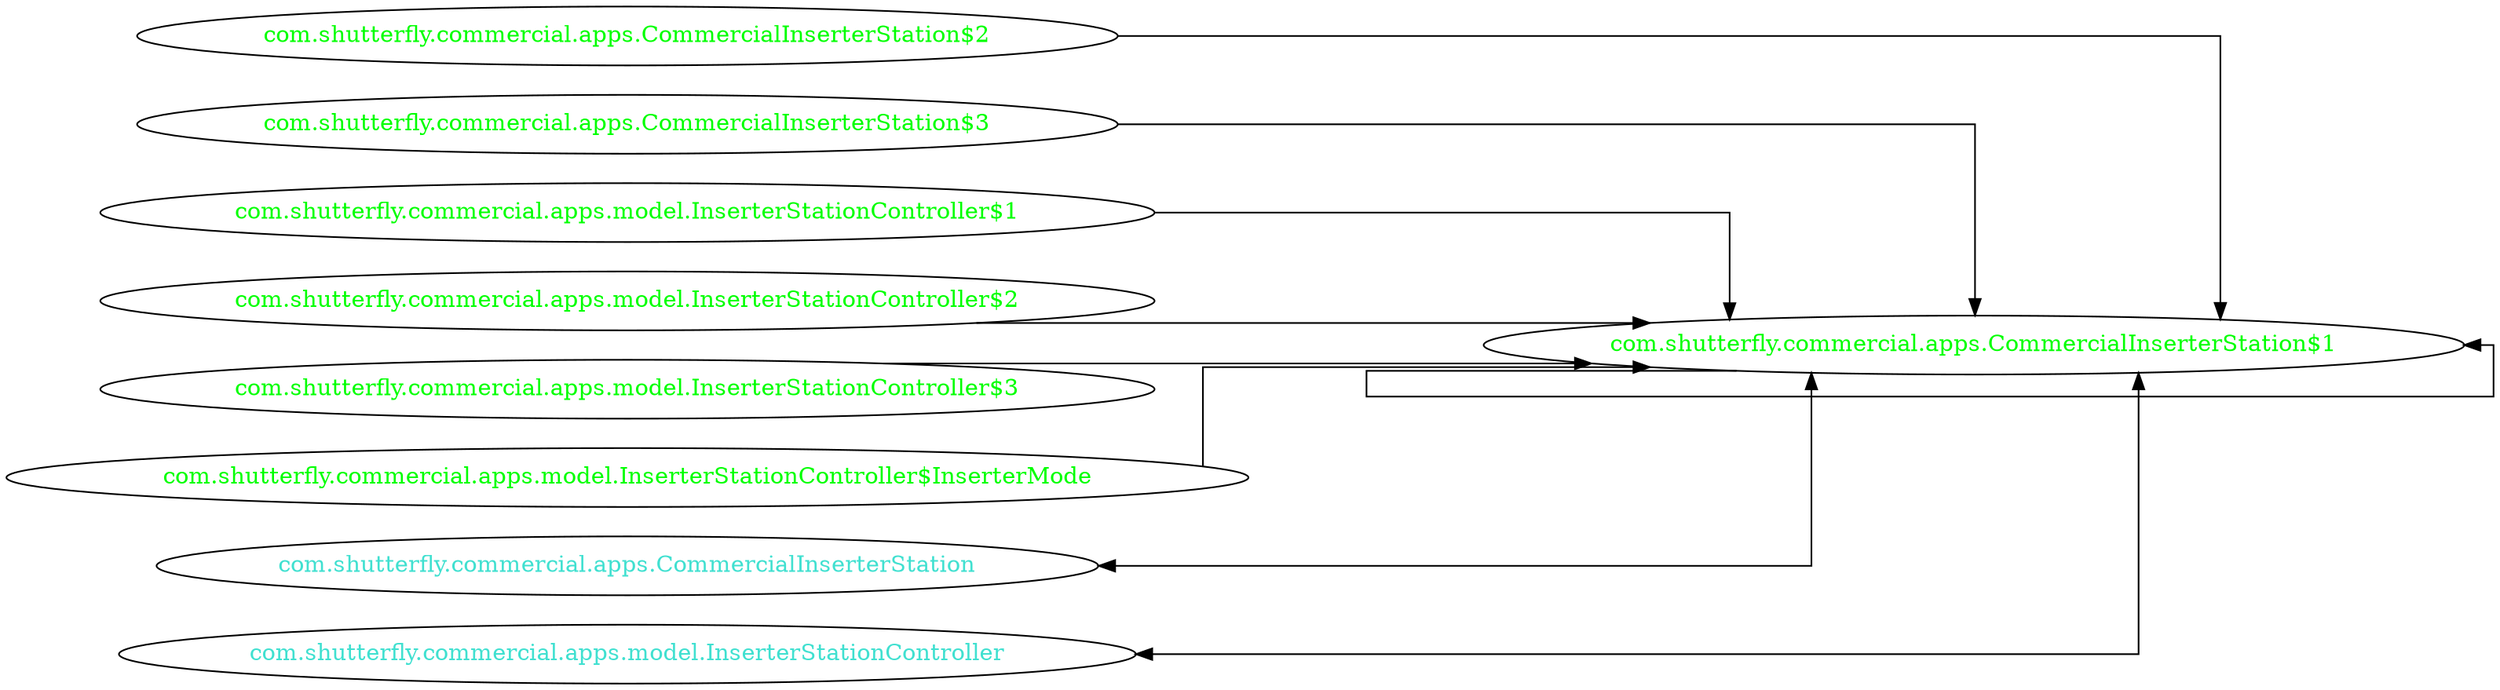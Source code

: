 digraph dependencyGraph {
 concentrate=true;
 ranksep="2.0";
 rankdir="LR"; 
 splines="ortho";
"com.shutterfly.commercial.apps.CommercialInserterStation$1" [fontcolor="red"];
"com.shutterfly.commercial.apps.CommercialInserterStation$1" [ fontcolor="green" ];
"com.shutterfly.commercial.apps.CommercialInserterStation$1"->"com.shutterfly.commercial.apps.CommercialInserterStation$1";
"com.shutterfly.commercial.apps.CommercialInserterStation$2" [ fontcolor="green" ];
"com.shutterfly.commercial.apps.CommercialInserterStation$2"->"com.shutterfly.commercial.apps.CommercialInserterStation$1";
"com.shutterfly.commercial.apps.CommercialInserterStation$3" [ fontcolor="green" ];
"com.shutterfly.commercial.apps.CommercialInserterStation$3"->"com.shutterfly.commercial.apps.CommercialInserterStation$1";
"com.shutterfly.commercial.apps.model.InserterStationController$1" [ fontcolor="green" ];
"com.shutterfly.commercial.apps.model.InserterStationController$1"->"com.shutterfly.commercial.apps.CommercialInserterStation$1";
"com.shutterfly.commercial.apps.model.InserterStationController$2" [ fontcolor="green" ];
"com.shutterfly.commercial.apps.model.InserterStationController$2"->"com.shutterfly.commercial.apps.CommercialInserterStation$1";
"com.shutterfly.commercial.apps.model.InserterStationController$3" [ fontcolor="green" ];
"com.shutterfly.commercial.apps.model.InserterStationController$3"->"com.shutterfly.commercial.apps.CommercialInserterStation$1";
"com.shutterfly.commercial.apps.model.InserterStationController$InserterMode" [ fontcolor="green" ];
"com.shutterfly.commercial.apps.model.InserterStationController$InserterMode"->"com.shutterfly.commercial.apps.CommercialInserterStation$1";
"com.shutterfly.commercial.apps.CommercialInserterStation" [ fontcolor="turquoise" ];
"com.shutterfly.commercial.apps.CommercialInserterStation"->"com.shutterfly.commercial.apps.CommercialInserterStation$1" [dir=both];
"com.shutterfly.commercial.apps.model.InserterStationController" [ fontcolor="turquoise" ];
"com.shutterfly.commercial.apps.model.InserterStationController"->"com.shutterfly.commercial.apps.CommercialInserterStation$1" [dir=both];
}